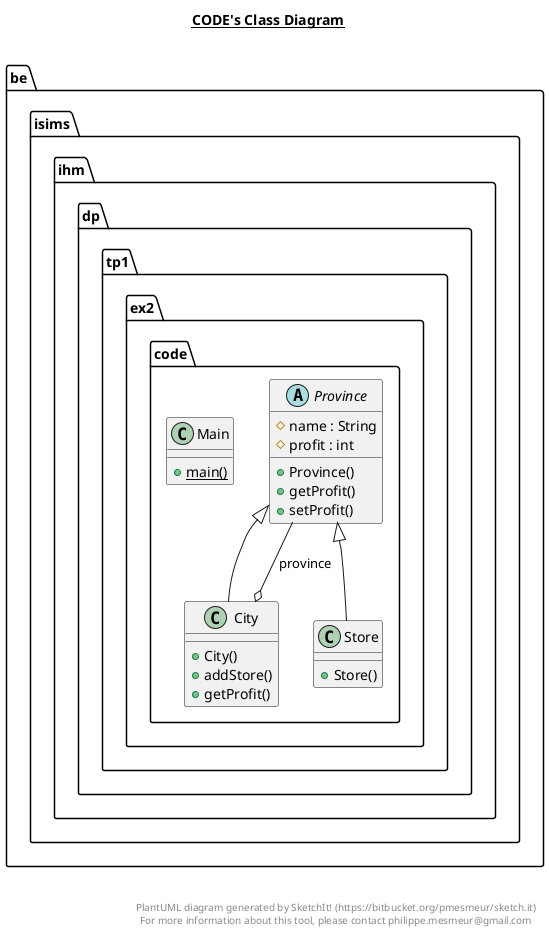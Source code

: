 @startuml

title __CODE's Class Diagram__\n

  namespace be.isims.ihm.dp.tp1.ex2.code {
    class be.isims.ihm.dp.tp1.ex2.code.City {
        + City()
        + addStore()
        + getProfit()
    }
  }
  

  namespace be.isims.ihm.dp.tp1.ex2.code {
    class be.isims.ihm.dp.tp1.ex2.code.Main {
        {static} + main()
    }
  }
  

  namespace be.isims.ihm.dp.tp1.ex2.code {
    abstract class be.isims.ihm.dp.tp1.ex2.code.Province {
        # name : String
        # profit : int
        + Province()
        + getProfit()
        + setProfit()
    }
  }
  

  namespace be.isims.ihm.dp.tp1.ex2.code {
    class be.isims.ihm.dp.tp1.ex2.code.Store {
        + Store()
    }
  }
  

  be.isims.ihm.dp.tp1.ex2.code.City -up-|> be.isims.ihm.dp.tp1.ex2.code.Province
  be.isims.ihm.dp.tp1.ex2.code.City o-- be.isims.ihm.dp.tp1.ex2.code.Province : province
  be.isims.ihm.dp.tp1.ex2.code.Store -up-|> be.isims.ihm.dp.tp1.ex2.code.Province


right footer


PlantUML diagram generated by SketchIt! (https://bitbucket.org/pmesmeur/sketch.it)
For more information about this tool, please contact philippe.mesmeur@gmail.com
endfooter

@enduml
